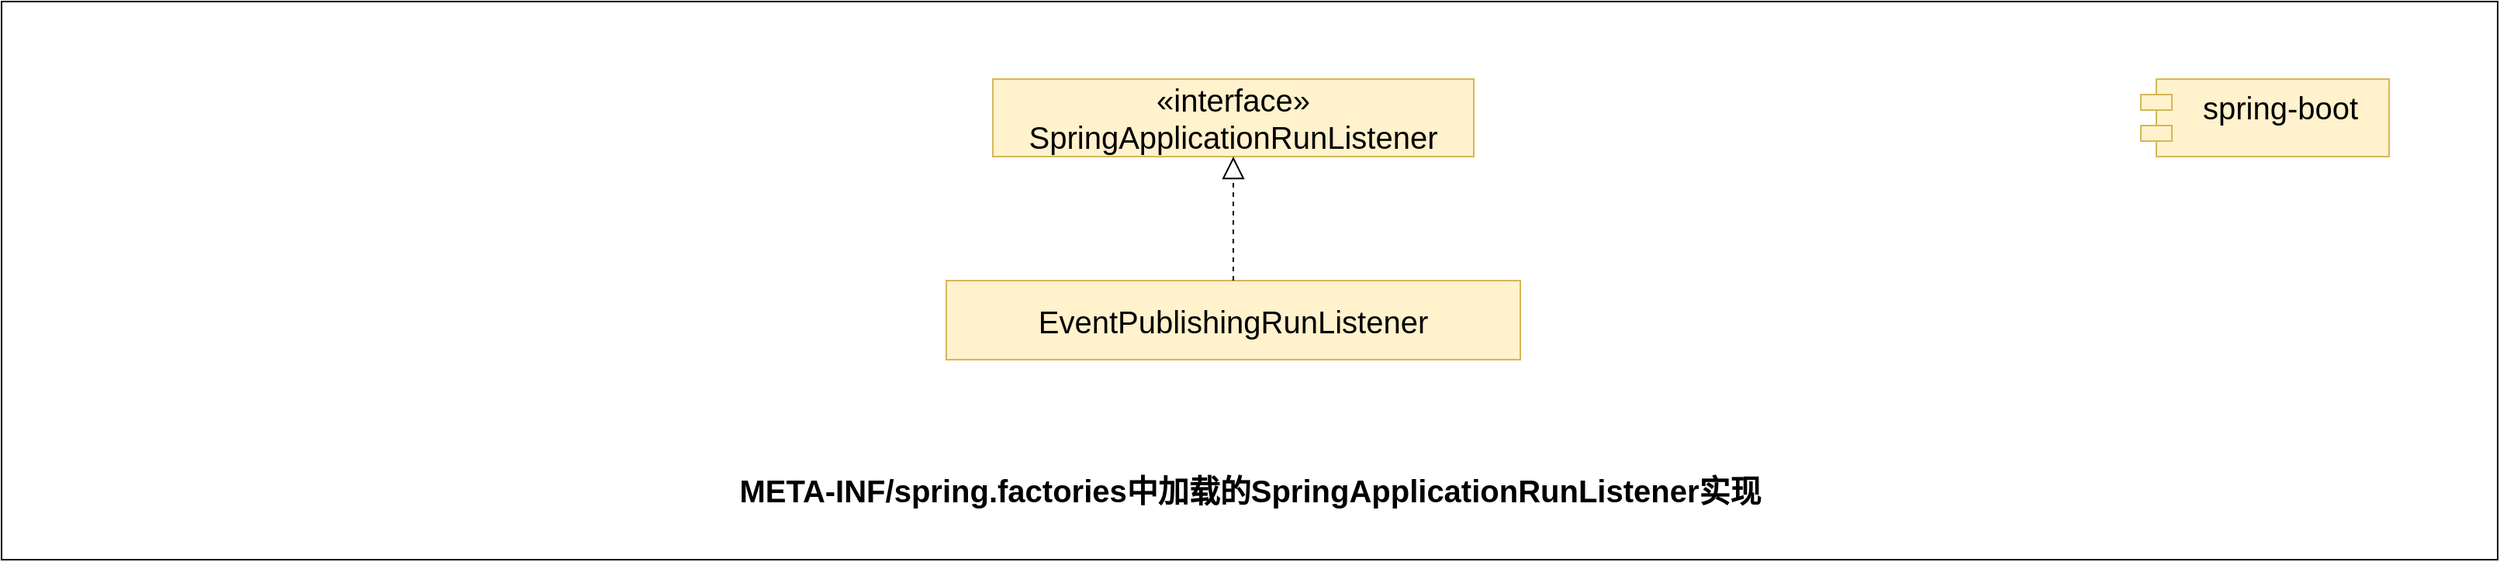 <mxfile version="28.2.5">
  <diagram name="第 1 页" id="A2wYnKDMZFF023bxGnZ8">
    <mxGraphModel dx="1766" dy="1433" grid="1" gridSize="10" guides="1" tooltips="1" connect="1" arrows="1" fold="1" page="1" pageScale="1" pageWidth="827" pageHeight="1169" math="0" shadow="0">
      <root>
        <mxCell id="0" />
        <mxCell id="1" parent="0" />
        <mxCell id="lc5mf7nCTQjh2SExQ85K-13" value="" style="rounded=0;whiteSpace=wrap;html=1;" parent="1" vertex="1">
          <mxGeometry x="851" y="90" width="1609" height="360" as="geometry" />
        </mxCell>
        <mxCell id="mEVcy1A5f8fxIJjsYzMS-1" value="«interface»&lt;br&gt;SpringApplicationRunListener" style="html=1;whiteSpace=wrap;fontSize=20;fontStyle=0;fillColor=#fff2cc;strokeColor=#d6b656;" parent="1" vertex="1">
          <mxGeometry x="1490" y="140" width="310" height="50" as="geometry" />
        </mxCell>
        <mxCell id="fyX_qp0nPDoWCMaDwxBh-1" value="spring-boot&lt;div&gt;&lt;div&gt;&lt;br&gt;&lt;/div&gt;&lt;/div&gt;" style="shape=module;align=left;spacingLeft=20;align=center;verticalAlign=top;whiteSpace=wrap;html=1;fontSize=20;fillColor=#fff2cc;strokeColor=#d6b656;" parent="1" vertex="1">
          <mxGeometry x="2230" y="140" width="160" height="50" as="geometry" />
        </mxCell>
        <mxCell id="fyX_qp0nPDoWCMaDwxBh-10" value="&lt;div&gt;EventPublishingRunListener&lt;/div&gt;" style="html=1;whiteSpace=wrap;fontSize=20;verticalAlign=middle;align=center;fillColor=#fff2cc;strokeColor=#d6b656;" parent="1" vertex="1">
          <mxGeometry x="1460" y="270" width="370" height="51" as="geometry" />
        </mxCell>
        <mxCell id="fyX_qp0nPDoWCMaDwxBh-11" value="" style="endArrow=block;dashed=1;endFill=0;endSize=12;html=1;rounded=0;exitX=0.5;exitY=0;exitDx=0;exitDy=0;entryX=0.5;entryY=1;entryDx=0;entryDy=0;" parent="1" source="fyX_qp0nPDoWCMaDwxBh-10" target="mEVcy1A5f8fxIJjsYzMS-1" edge="1">
          <mxGeometry width="160" relative="1" as="geometry">
            <mxPoint x="2091" y="320" as="sourcePoint" />
            <mxPoint x="2251" y="320" as="targetPoint" />
          </mxGeometry>
        </mxCell>
        <mxCell id="fyX_qp0nPDoWCMaDwxBh-18" value="META-INF/spring.factories中加载的SpringApplicationRunListener实现" style="text;html=1;align=center;verticalAlign=middle;whiteSpace=wrap;rounded=0;fontSize=20;fontStyle=1" parent="1" vertex="1">
          <mxGeometry x="1235.5" y="390" width="840" height="30" as="geometry" />
        </mxCell>
      </root>
    </mxGraphModel>
  </diagram>
</mxfile>
